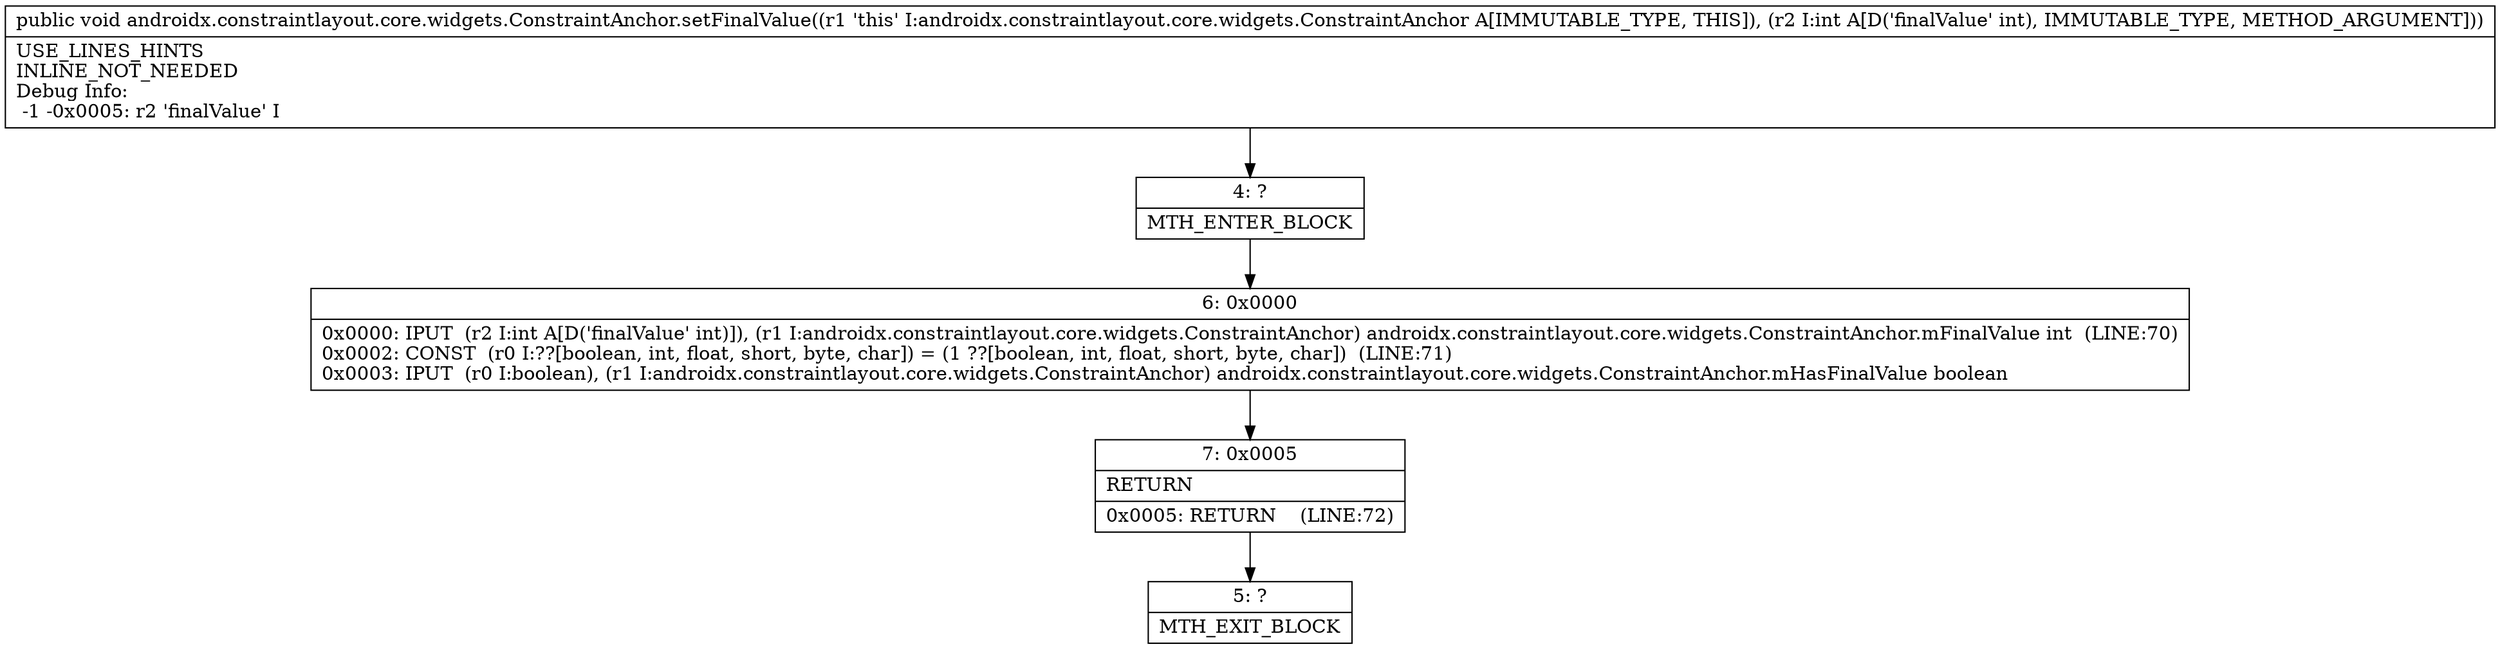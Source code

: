 digraph "CFG forandroidx.constraintlayout.core.widgets.ConstraintAnchor.setFinalValue(I)V" {
Node_4 [shape=record,label="{4\:\ ?|MTH_ENTER_BLOCK\l}"];
Node_6 [shape=record,label="{6\:\ 0x0000|0x0000: IPUT  (r2 I:int A[D('finalValue' int)]), (r1 I:androidx.constraintlayout.core.widgets.ConstraintAnchor) androidx.constraintlayout.core.widgets.ConstraintAnchor.mFinalValue int  (LINE:70)\l0x0002: CONST  (r0 I:??[boolean, int, float, short, byte, char]) = (1 ??[boolean, int, float, short, byte, char])  (LINE:71)\l0x0003: IPUT  (r0 I:boolean), (r1 I:androidx.constraintlayout.core.widgets.ConstraintAnchor) androidx.constraintlayout.core.widgets.ConstraintAnchor.mHasFinalValue boolean \l}"];
Node_7 [shape=record,label="{7\:\ 0x0005|RETURN\l|0x0005: RETURN    (LINE:72)\l}"];
Node_5 [shape=record,label="{5\:\ ?|MTH_EXIT_BLOCK\l}"];
MethodNode[shape=record,label="{public void androidx.constraintlayout.core.widgets.ConstraintAnchor.setFinalValue((r1 'this' I:androidx.constraintlayout.core.widgets.ConstraintAnchor A[IMMUTABLE_TYPE, THIS]), (r2 I:int A[D('finalValue' int), IMMUTABLE_TYPE, METHOD_ARGUMENT]))  | USE_LINES_HINTS\lINLINE_NOT_NEEDED\lDebug Info:\l  \-1 \-0x0005: r2 'finalValue' I\l}"];
MethodNode -> Node_4;Node_4 -> Node_6;
Node_6 -> Node_7;
Node_7 -> Node_5;
}

